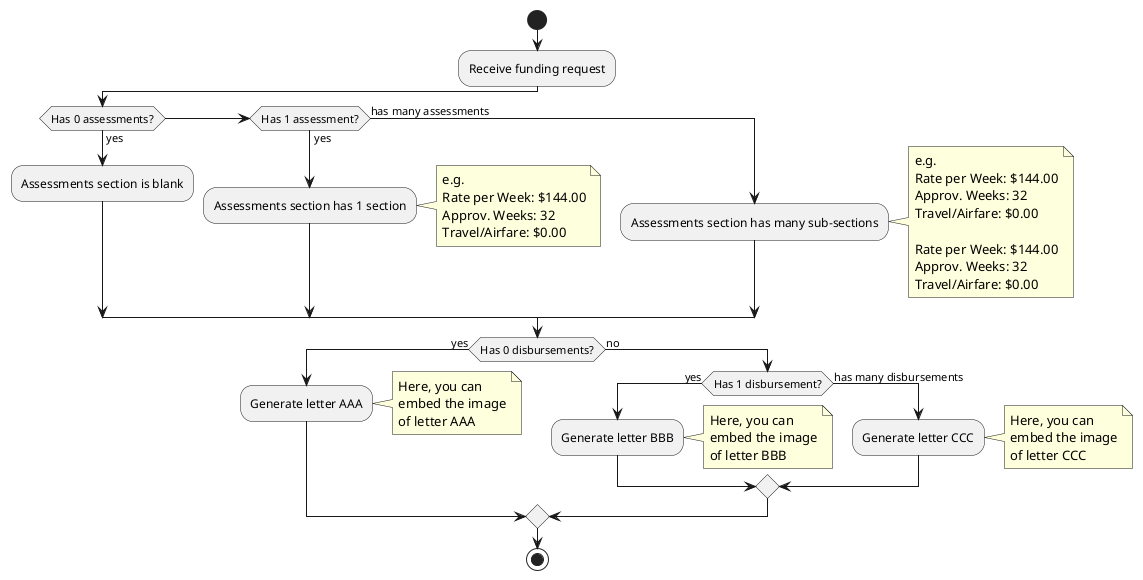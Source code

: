 'https://plantuml.com/activity-diagram-beta

@startuml
start

:Receive funding request;

if (Has 0 assessments?) then (yes)
  :Assessments section is blank;
elseif (Has 1 assessment?) then (yes)
  :Assessments section has 1 section;
  note right
    e.g.
    Rate per Week: $144.00
    Approv. Weeks: 32
    Travel/Airfare: $0.00
  end note
else (has many assessments)
  :Assessments section has many sub-sections;
  note right
    e.g.
    Rate per Week: $144.00
    Approv. Weeks: 32
    Travel/Airfare: $0.00

    Rate per Week: $144.00
    Approv. Weeks: 32
    Travel/Airfare: $0.00
  end note
endif

if (Has 0 disbursements?) then (yes)
  :Generate letter AAA;
  note right
    Here, you can
    embed the image
    of letter AAA
  end note
else (no)
  if (Has 1 disbursement?) then (yes)
    :Generate letter BBB;
    note right
      Here, you can
      embed the image
      of letter BBB
    end note
  else (has many disbursements)
    :Generate letter CCC;
    note right
      Here, you can
      embed the image
      of letter CCC
    end note
  endif
endif

stop
@enduml
